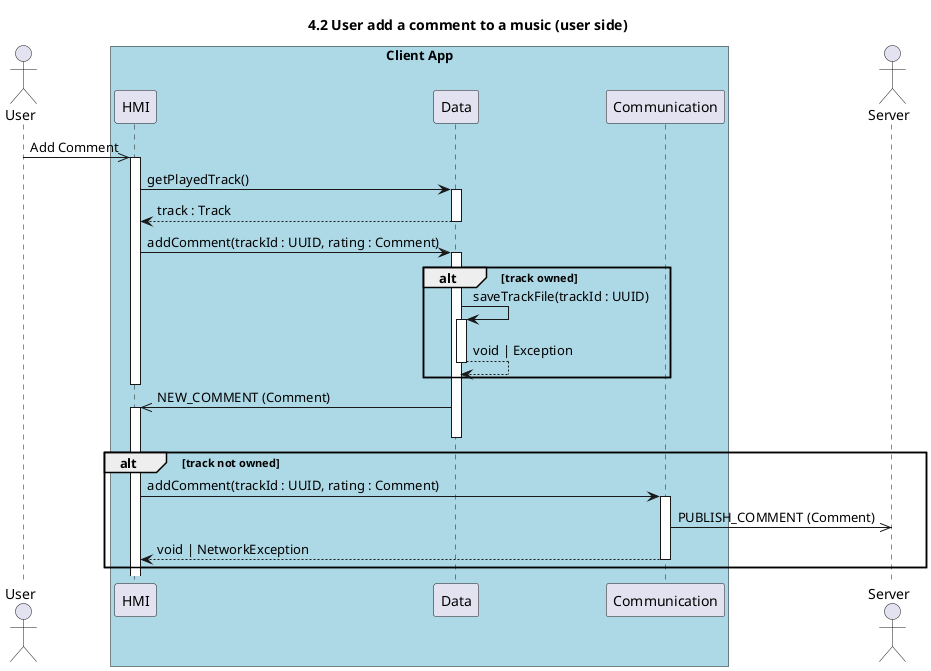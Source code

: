 @startuml 4.2 User add a comment to a music (user side)
title 4.2 User add a comment to a music (user side)

actor "User" as user
box "Client App" #LightBlue
    participant "HMI" as hmi
    participant "Data" as data
    participant "Communication" as com
end box
actor "Server" as server

user ->> hmi++: Add Comment

hmi -> data++ : getPlayedTrack()
return track : Track


hmi -> data++ : addComment(trackId : UUID, rating : Comment)
alt track owned
    data->data++: saveTrackFile(trackId : UUID)
    return void | Exception
end

deactivate hmi
data->>hmi++:  NEW_COMMENT (Comment) 
deactivate data 

alt track not owned
    hmi -> com++ : addComment(trackId : UUID, rating : Comment)
    com ->> server : PUBLISH_COMMENT (Comment)
    return void | NetworkException
end